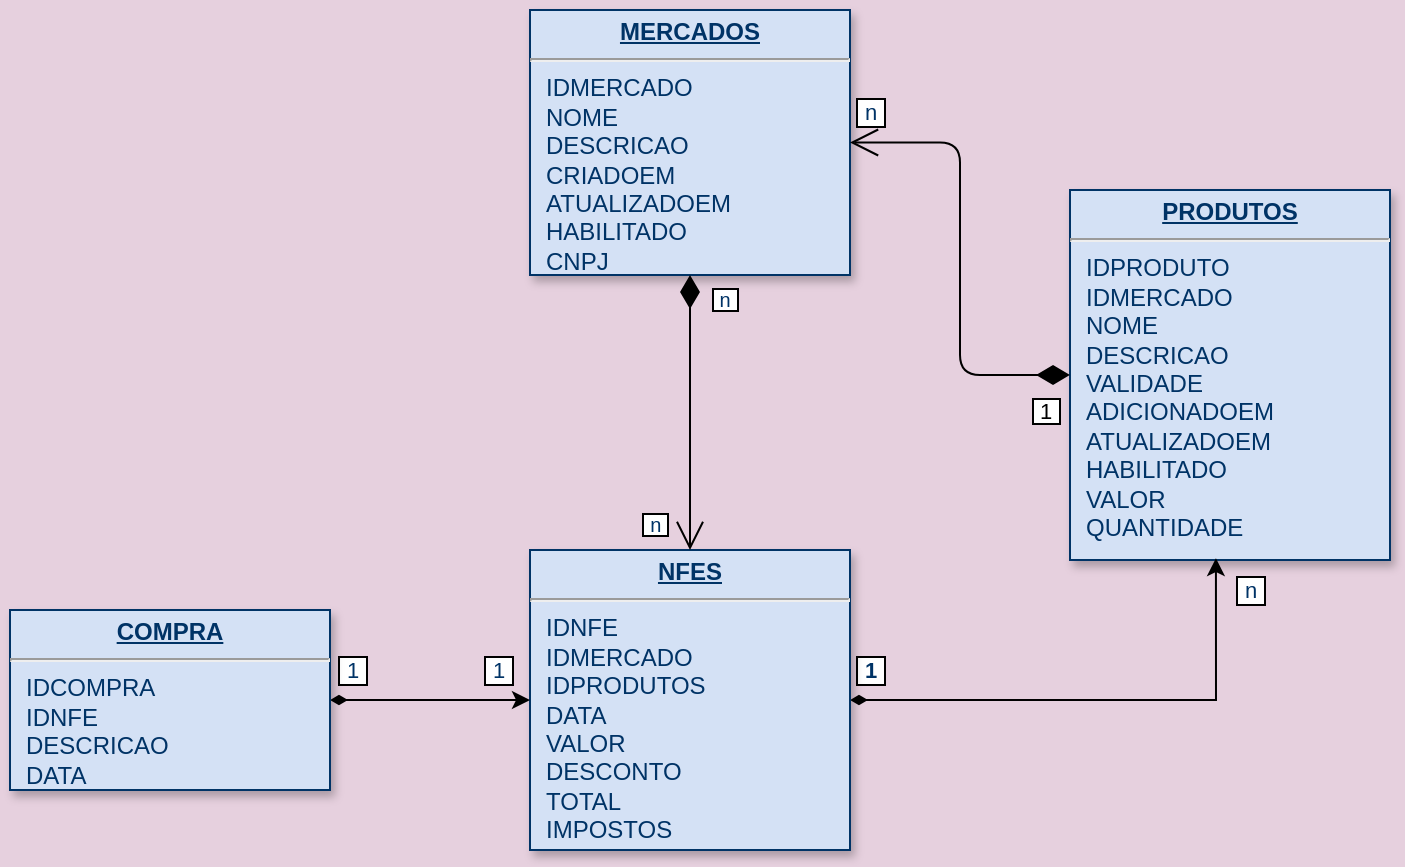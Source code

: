 <mxfile version="15.7.0" type="github">
  <diagram name="Page-1" id="efa7a0a1-bf9b-a30e-e6df-94a7791c09e9">
    <mxGraphModel dx="868" dy="454" grid="1" gridSize="10" guides="1" tooltips="1" connect="1" arrows="1" fold="1" page="1" pageScale="1" pageWidth="826" pageHeight="1169" background="#E6D0DE" math="0" shadow="0">
      <root>
        <mxCell id="0" />
        <mxCell id="1" parent="0" />
        <mxCell id="20" value="&lt;p style=&quot;margin: 0px ; margin-top: 4px ; text-align: center ; text-decoration: underline&quot;&gt;&lt;strong&gt;MERCADOS&lt;/strong&gt;&lt;/p&gt;&lt;hr&gt;&lt;p style=&quot;margin: 0px ; margin-left: 8px&quot;&gt;IDMERCADO&lt;/p&gt;&lt;p style=&quot;margin: 0px ; margin-left: 8px&quot;&gt;NOME&lt;/p&gt;&lt;p style=&quot;margin: 0px ; margin-left: 8px&quot;&gt;DESCRICAO&lt;/p&gt;&lt;p style=&quot;margin: 0px ; margin-left: 8px&quot;&gt;CRIADOEM&lt;/p&gt;&lt;p style=&quot;margin: 0px ; margin-left: 8px&quot;&gt;ATUALIZADOEM&lt;/p&gt;&lt;p style=&quot;margin: 0px ; margin-left: 8px&quot;&gt;HABILITADO&lt;/p&gt;&lt;p style=&quot;margin: 0px ; margin-left: 8px&quot;&gt;CNPJ&lt;/p&gt;" style="verticalAlign=top;align=left;overflow=fill;fontSize=12;fontFamily=Helvetica;html=1;strokeColor=#003366;shadow=1;fillColor=#D4E1F5;fontColor=#003366" parent="1" vertex="1">
          <mxGeometry x="320" y="50" width="160" height="132.5" as="geometry" />
        </mxCell>
        <mxCell id="21" value="&lt;p style=&quot;margin: 0px ; margin-top: 4px ; text-align: center ; text-decoration: underline&quot;&gt;&lt;b&gt;PRODUTOS&lt;/b&gt;&lt;/p&gt;&lt;hr&gt;&lt;p style=&quot;margin: 0px ; margin-left: 8px&quot;&gt;IDPRODUTO&lt;/p&gt;&lt;p style=&quot;margin: 0px ; margin-left: 8px&quot;&gt;IDMERCADO&lt;/p&gt;&lt;p style=&quot;margin: 0px ; margin-left: 8px&quot;&gt;NOME&lt;/p&gt;&lt;p style=&quot;margin: 0px ; margin-left: 8px&quot;&gt;DESCRICAO&lt;/p&gt;&lt;p style=&quot;margin: 0px ; margin-left: 8px&quot;&gt;VALIDADE&lt;/p&gt;&lt;p style=&quot;margin: 0px ; margin-left: 8px&quot;&gt;ADICIONADOEM&lt;/p&gt;&lt;p style=&quot;margin: 0px ; margin-left: 8px&quot;&gt;ATUALIZADOEM&lt;/p&gt;&lt;p style=&quot;margin: 0px ; margin-left: 8px&quot;&gt;HABILITADO&lt;/p&gt;&lt;p style=&quot;margin: 0px ; margin-left: 8px&quot;&gt;VALOR&lt;/p&gt;&lt;p style=&quot;margin: 0px ; margin-left: 8px&quot;&gt;QUANTIDADE&lt;/p&gt;" style="verticalAlign=top;align=left;overflow=fill;fontSize=12;fontFamily=Helvetica;html=1;strokeColor=#003366;shadow=1;fillColor=#D4E1F5;fontColor=#003366" parent="1" vertex="1">
          <mxGeometry x="590" y="140" width="160" height="185" as="geometry" />
        </mxCell>
        <mxCell id="GT8LUFrGEINmKve7cFLD-122" value="" style="edgeStyle=orthogonalEdgeStyle;rounded=0;orthogonalLoop=1;jettySize=auto;entryX=0.456;entryY=0.995;entryDx=0;entryDy=0;entryPerimeter=0;labelBorderColor=default;fontColor=#003366;startArrow=diamondThin;startFill=1;verticalAlign=bottom;align=left;" edge="1" parent="1" source="24" target="21">
          <mxGeometry relative="1" as="geometry" />
        </mxCell>
        <mxCell id="GT8LUFrGEINmKve7cFLD-123" value="&amp;nbsp;1&amp;nbsp;" style="edgeLabel;html=1;align=center;verticalAlign=middle;resizable=0;points=[];fontColor=#003366;fontStyle=1;labelBorderColor=default;" vertex="1" connectable="0" parent="GT8LUFrGEINmKve7cFLD-122">
          <mxGeometry x="-0.646" y="2" relative="1" as="geometry">
            <mxPoint x="-35" y="-13" as="offset" />
          </mxGeometry>
        </mxCell>
        <mxCell id="GT8LUFrGEINmKve7cFLD-124" value="&amp;nbsp;n&amp;nbsp;" style="edgeLabel;html=1;align=center;verticalAlign=middle;resizable=0;points=[];fontColor=#003366;labelBorderColor=default;" vertex="1" connectable="0" parent="GT8LUFrGEINmKve7cFLD-122">
          <mxGeometry x="0.851" y="-1" relative="1" as="geometry">
            <mxPoint x="16" y="-3" as="offset" />
          </mxGeometry>
        </mxCell>
        <mxCell id="24" value="&lt;p style=&quot;margin: 0px ; margin-top: 4px ; text-align: center ; text-decoration: underline&quot;&gt;&lt;strong&gt;NFES&lt;/strong&gt;&lt;/p&gt;&lt;hr&gt;&lt;p style=&quot;margin: 0px ; margin-left: 8px&quot;&gt;IDNFE&lt;/p&gt;&lt;p style=&quot;margin: 0px ; margin-left: 8px&quot;&gt;IDMERCADO&lt;/p&gt;&lt;p style=&quot;margin: 0px ; margin-left: 8px&quot;&gt;IDPRODUTOS&lt;/p&gt;&lt;p style=&quot;margin: 0px ; margin-left: 8px&quot;&gt;DATA&lt;/p&gt;&lt;p style=&quot;margin: 0px ; margin-left: 8px&quot;&gt;VALOR&lt;/p&gt;&lt;p style=&quot;margin: 0px ; margin-left: 8px&quot;&gt;DESCONTO&lt;/p&gt;&lt;p style=&quot;margin: 0px ; margin-left: 8px&quot;&gt;TOTAL&lt;/p&gt;&lt;p style=&quot;margin: 0px ; margin-left: 8px&quot;&gt;IMPOSTOS&lt;/p&gt;" style="verticalAlign=top;align=left;overflow=fill;fontSize=12;fontFamily=Helvetica;html=1;strokeColor=#003366;shadow=1;fillColor=#D4E1F5;fontColor=#003366" parent="1" vertex="1">
          <mxGeometry x="320.0" y="320.0" width="160" height="150" as="geometry" />
        </mxCell>
        <mxCell id="87" value="" style="endArrow=open;endSize=12;startArrow=diamondThin;startSize=14;startFill=1;edgeStyle=orthogonalEdgeStyle" parent="1" source="20" target="24" edge="1">
          <mxGeometry x="629.36" y="228.75" as="geometry">
            <mxPoint x="629.36" y="228.75" as="sourcePoint" />
            <mxPoint x="789.36" y="228.75" as="targetPoint" />
          </mxGeometry>
        </mxCell>
        <mxCell id="88" value=" n " style="resizable=0;align=left;verticalAlign=top;labelBackgroundColor=default;fontSize=10;strokeColor=#003366;shadow=1;fillColor=#D4E1F5;fontColor=#003366;labelBorderColor=default;" parent="87" connectable="0" vertex="1">
          <mxGeometry x="-1" relative="1" as="geometry">
            <mxPoint x="10" as="offset" />
          </mxGeometry>
        </mxCell>
        <mxCell id="89" value=" n " style="resizable=0;align=right;verticalAlign=top;labelBackgroundColor=#ffffff;fontSize=10;strokeColor=#003366;shadow=1;fillColor=#D4E1F5;fontColor=#003366;labelBorderColor=default;" parent="87" connectable="0" vertex="1">
          <mxGeometry x="1" relative="1" as="geometry">
            <mxPoint x="-10" y="-25" as="offset" />
          </mxGeometry>
        </mxCell>
        <mxCell id="103" value=" 1 " style="endArrow=open;endSize=12;startArrow=diamondThin;startSize=14;startFill=1;edgeStyle=orthogonalEdgeStyle;align=left;verticalAlign=bottom;labelBorderColor=default;" parent="1" source="21" target="20" edge="1">
          <mxGeometry x="-0.823" y="27" relative="1" as="geometry">
            <mxPoint x="190" y="538.75" as="sourcePoint" />
            <mxPoint x="350" y="538.75" as="targetPoint" />
            <mxPoint as="offset" />
          </mxGeometry>
        </mxCell>
        <mxCell id="GT8LUFrGEINmKve7cFLD-127" value="&amp;nbsp;n&amp;nbsp;" style="edgeLabel;html=1;align=center;verticalAlign=middle;resizable=0;points=[];fontColor=#003366;labelBorderColor=default;" vertex="1" connectable="0" parent="103">
          <mxGeometry x="0.835" y="-1" relative="1" as="geometry">
            <mxPoint x="-9" y="-15" as="offset" />
          </mxGeometry>
        </mxCell>
        <mxCell id="GT8LUFrGEINmKve7cFLD-121" value="" style="edgeStyle=orthogonalEdgeStyle;rounded=0;orthogonalLoop=1;jettySize=auto;html=1;labelBorderColor=default;fontColor=#003366;startArrow=diamondThin;startFill=1;" edge="1" parent="1" source="GT8LUFrGEINmKve7cFLD-116" target="24">
          <mxGeometry relative="1" as="geometry" />
        </mxCell>
        <mxCell id="GT8LUFrGEINmKve7cFLD-125" value="&amp;nbsp;1&amp;nbsp;" style="edgeLabel;html=1;align=center;verticalAlign=middle;resizable=0;points=[];fontColor=#003366;labelBorderColor=default;" vertex="1" connectable="0" parent="GT8LUFrGEINmKve7cFLD-121">
          <mxGeometry x="0.673" y="-1" relative="1" as="geometry">
            <mxPoint y="-16" as="offset" />
          </mxGeometry>
        </mxCell>
        <mxCell id="GT8LUFrGEINmKve7cFLD-126" value="&amp;nbsp;1&amp;nbsp;" style="edgeLabel;html=1;align=center;verticalAlign=middle;resizable=0;points=[];fontColor=#003366;labelBorderColor=default;" vertex="1" connectable="0" parent="GT8LUFrGEINmKve7cFLD-121">
          <mxGeometry x="-0.71" y="1" relative="1" as="geometry">
            <mxPoint x="-4" y="-14" as="offset" />
          </mxGeometry>
        </mxCell>
        <mxCell id="GT8LUFrGEINmKve7cFLD-116" value="&lt;p style=&quot;margin: 0px ; margin-top: 4px ; text-align: center ; text-decoration: underline&quot;&gt;&lt;b&gt;COMPRA&lt;/b&gt;&lt;/p&gt;&lt;hr&gt;&lt;p style=&quot;margin: 0px ; margin-left: 8px&quot;&gt;IDCOMPRA&lt;/p&gt;&lt;p style=&quot;margin: 0px ; margin-left: 8px&quot;&gt;IDNFE&lt;/p&gt;&lt;p style=&quot;margin: 0px ; margin-left: 8px&quot;&gt;DESCRICAO&lt;/p&gt;&lt;p style=&quot;margin: 0px ; margin-left: 8px&quot;&gt;&lt;span&gt;DATA&lt;/span&gt;&lt;br&gt;&lt;/p&gt;" style="verticalAlign=top;align=left;overflow=fill;fontSize=12;fontFamily=Helvetica;html=1;strokeColor=#003366;shadow=1;fillColor=#D4E1F5;fontColor=#003366" vertex="1" parent="1">
          <mxGeometry x="60" y="350" width="160" height="90" as="geometry" />
        </mxCell>
      </root>
    </mxGraphModel>
  </diagram>
</mxfile>

